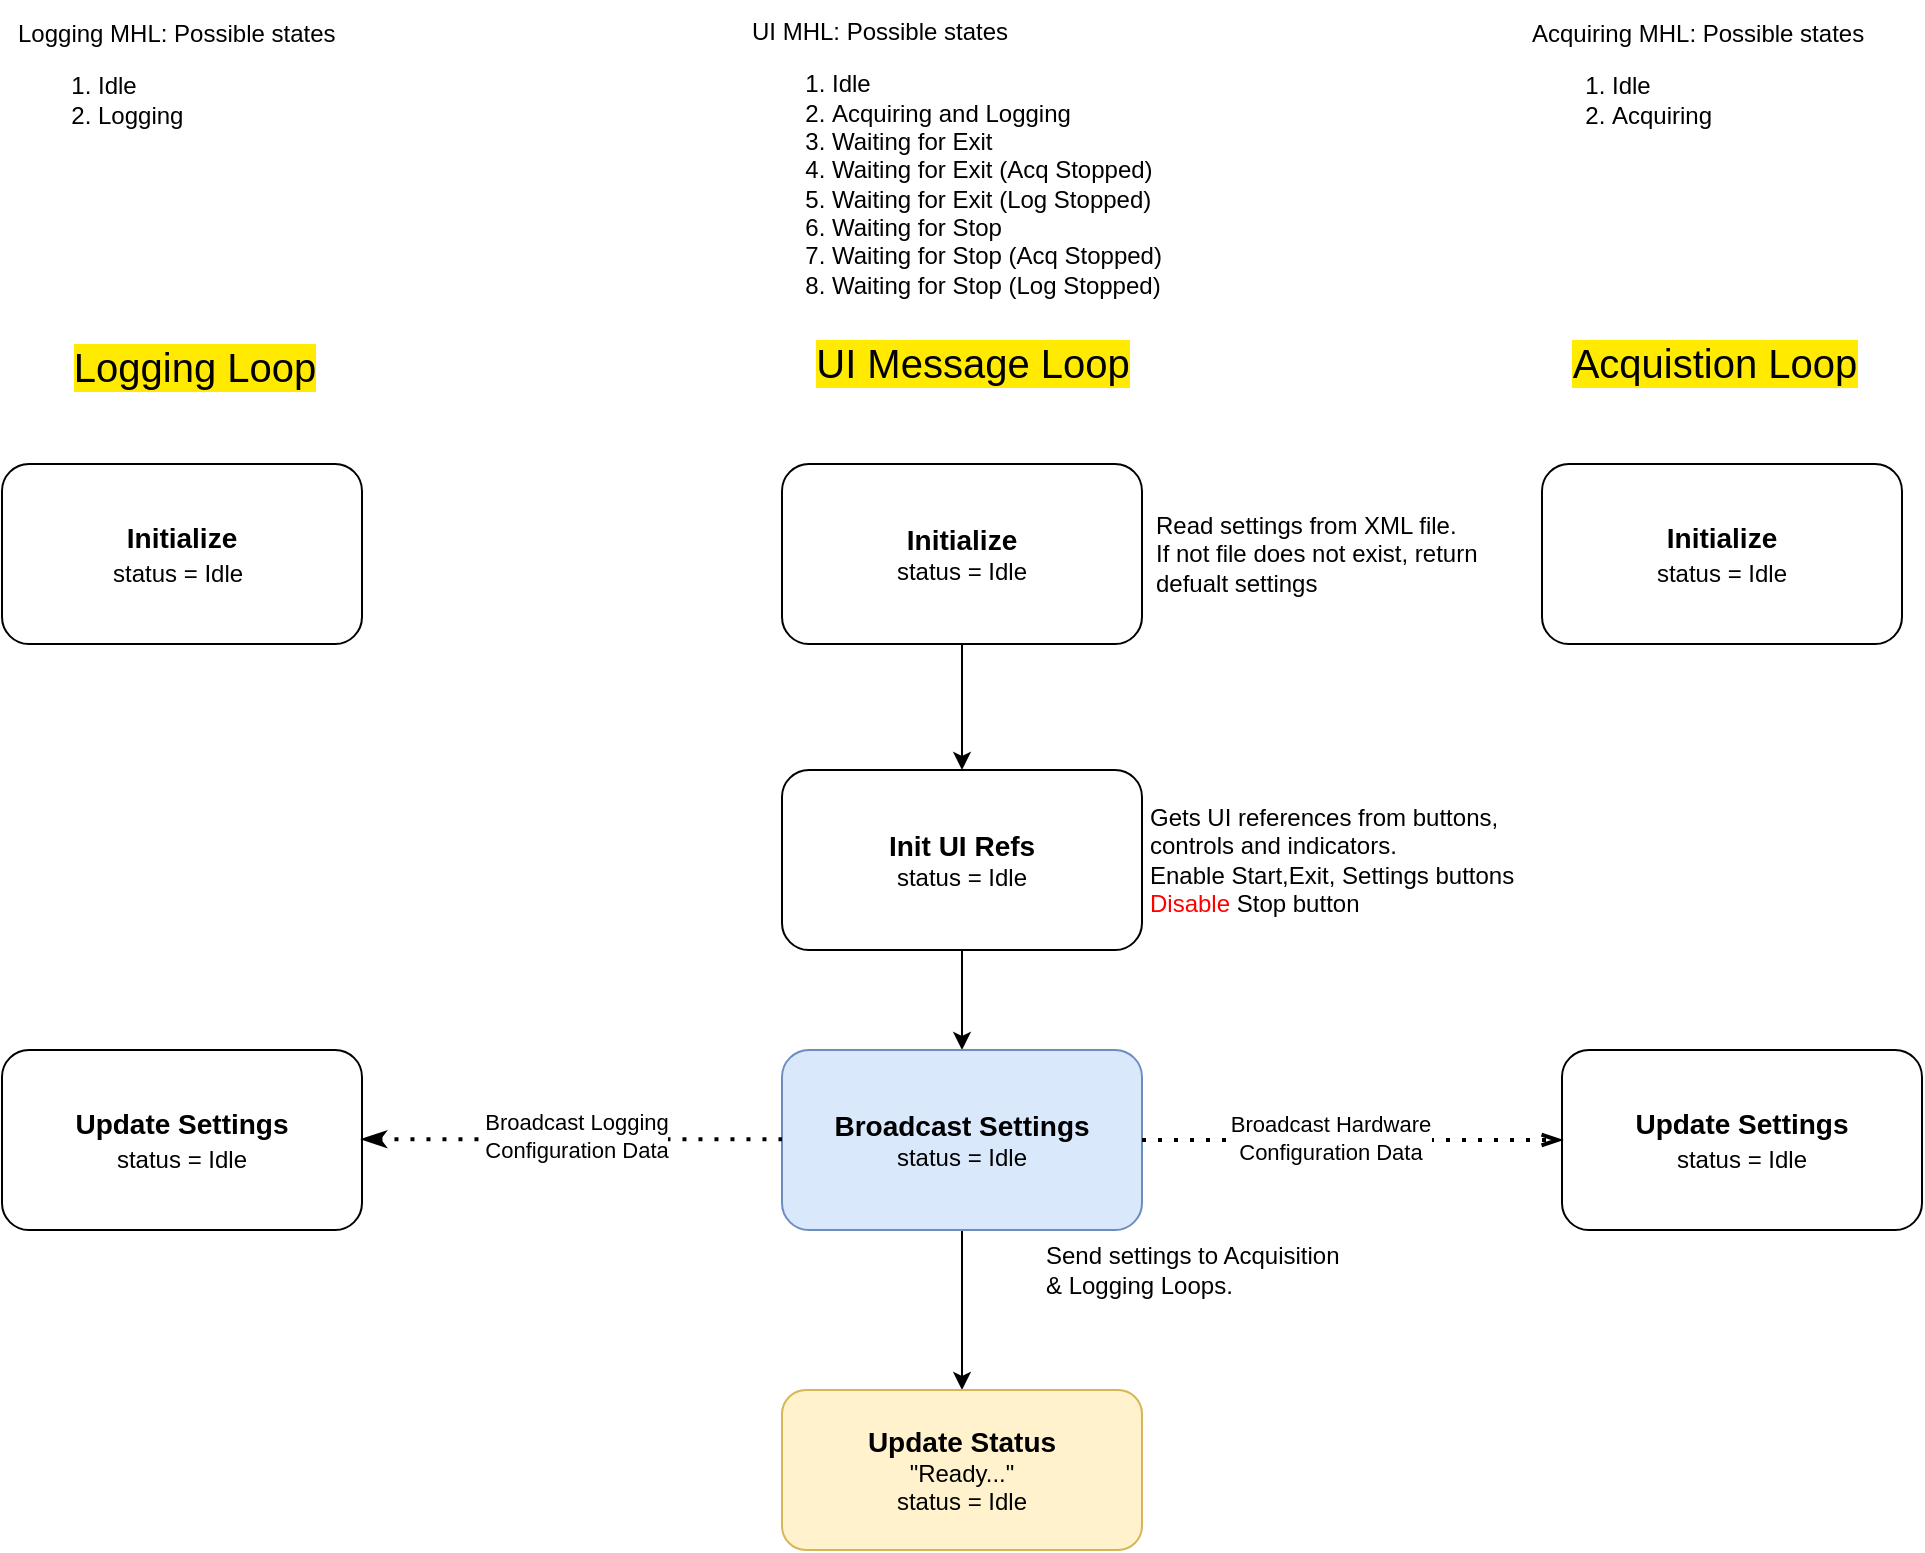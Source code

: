 <mxfile version="21.7.5" type="device" pages="5">
  <diagram id="C5RBs43oDa-KdzZeNtuy" name="Page 01">
    <mxGraphModel dx="3442" dy="2997" grid="1" gridSize="5" guides="1" tooltips="1" connect="1" arrows="1" fold="1" page="1" pageScale="1" pageWidth="1169" pageHeight="827" math="0" shadow="0">
      <root>
        <mxCell id="WIyWlLk6GJQsqaUBKTNV-0" />
        <mxCell id="WIyWlLk6GJQsqaUBKTNV-1" parent="WIyWlLk6GJQsqaUBKTNV-0" />
        <mxCell id="1oRLXJWAZkNwWkXzSEgh-3" style="edgeStyle=orthogonalEdgeStyle;rounded=0;orthogonalLoop=1;jettySize=auto;html=1;exitX=0.5;exitY=1;exitDx=0;exitDy=0;entryX=0.5;entryY=0;entryDx=0;entryDy=0;" parent="WIyWlLk6GJQsqaUBKTNV-1" source="WIyWlLk6GJQsqaUBKTNV-3" target="1oRLXJWAZkNwWkXzSEgh-1" edge="1">
          <mxGeometry relative="1" as="geometry" />
        </mxCell>
        <mxCell id="WIyWlLk6GJQsqaUBKTNV-3" value="&lt;div style=&quot;&quot;&gt;&lt;span style=&quot;background-color: initial;&quot;&gt;&lt;b&gt;&lt;font style=&quot;font-size: 14px;&quot;&gt;Initialize&lt;/font&gt;&lt;/b&gt;&lt;/span&gt;&lt;/div&gt;&lt;div style=&quot;&quot;&gt;&lt;span style=&quot;background-color: initial;&quot;&gt;status = Idle&lt;/span&gt;&lt;/div&gt;" style="rounded=1;whiteSpace=wrap;html=1;fontSize=12;glass=0;strokeWidth=1;shadow=0;align=center;" parent="WIyWlLk6GJQsqaUBKTNV-1" vertex="1">
          <mxGeometry x="-1840" y="-2223" width="180" height="90" as="geometry" />
        </mxCell>
        <mxCell id="1oRLXJWAZkNwWkXzSEgh-0" value="UI Message Loop" style="text;html=1;align=center;verticalAlign=middle;resizable=0;points=[];autosize=1;strokeColor=none;fillColor=none;fontStyle=0;labelBackgroundColor=#ffea00;fontSize=20;" parent="WIyWlLk6GJQsqaUBKTNV-1" vertex="1">
          <mxGeometry x="-1835" y="-2294" width="180" height="40" as="geometry" />
        </mxCell>
        <mxCell id="1oRLXJWAZkNwWkXzSEgh-4" style="edgeStyle=orthogonalEdgeStyle;rounded=0;orthogonalLoop=1;jettySize=auto;html=1;exitX=0.5;exitY=1;exitDx=0;exitDy=0;entryX=0.5;entryY=0;entryDx=0;entryDy=0;" parent="WIyWlLk6GJQsqaUBKTNV-1" source="1oRLXJWAZkNwWkXzSEgh-1" target="1oRLXJWAZkNwWkXzSEgh-2" edge="1">
          <mxGeometry relative="1" as="geometry" />
        </mxCell>
        <mxCell id="1oRLXJWAZkNwWkXzSEgh-1" value="&lt;b&gt;&lt;font style=&quot;font-size: 14px;&quot;&gt;Init UI Refs&lt;/font&gt;&lt;/b&gt;&lt;br&gt;status = Idle" style="rounded=1;whiteSpace=wrap;html=1;" parent="WIyWlLk6GJQsqaUBKTNV-1" vertex="1">
          <mxGeometry x="-1840" y="-2070" width="180" height="90" as="geometry" />
        </mxCell>
        <mxCell id="uEtpt4iqBrEO8YLCOElS-1" style="rounded=0;orthogonalLoop=1;jettySize=auto;html=1;exitX=0.5;exitY=1;exitDx=0;exitDy=0;entryX=0.5;entryY=0;entryDx=0;entryDy=0;" parent="WIyWlLk6GJQsqaUBKTNV-1" source="1oRLXJWAZkNwWkXzSEgh-2" target="uEtpt4iqBrEO8YLCOElS-0" edge="1">
          <mxGeometry relative="1" as="geometry" />
        </mxCell>
        <mxCell id="1oRLXJWAZkNwWkXzSEgh-2" value="&lt;b&gt;&lt;font style=&quot;font-size: 14px;&quot;&gt;Broadcast Settings&lt;/font&gt;&lt;/b&gt;&lt;br&gt;status = Idle" style="rounded=1;whiteSpace=wrap;html=1;fillColor=#dae8fc;strokeColor=#6c8ebf;" parent="WIyWlLk6GJQsqaUBKTNV-1" vertex="1">
          <mxGeometry x="-1840" y="-1930" width="180" height="90" as="geometry" />
        </mxCell>
        <mxCell id="1oRLXJWAZkNwWkXzSEgh-5" value="Read settings from XML file.&lt;br&gt;If not file does not exist, return&lt;br&gt;defualt settings" style="text;html=1;align=left;verticalAlign=middle;resizable=0;points=[];autosize=1;strokeColor=none;fillColor=none;" parent="WIyWlLk6GJQsqaUBKTNV-1" vertex="1">
          <mxGeometry x="-1655" y="-2208" width="180" height="60" as="geometry" />
        </mxCell>
        <mxCell id="1oRLXJWAZkNwWkXzSEgh-6" value="Gets UI references from buttons,&lt;br&gt;controls and indicators.&lt;br&gt;Enable Start,Exit, Settings buttons&lt;br&gt;&lt;font color=&quot;#ff0000&quot;&gt;Disable&lt;/font&gt; Stop button" style="text;html=1;align=left;verticalAlign=middle;resizable=0;points=[];autosize=1;strokeColor=none;fillColor=none;" parent="WIyWlLk6GJQsqaUBKTNV-1" vertex="1">
          <mxGeometry x="-1658" y="-2062.5" width="205" height="75" as="geometry" />
        </mxCell>
        <mxCell id="1oRLXJWAZkNwWkXzSEgh-7" value="Send settings to Acquisition &lt;br&gt;&amp;amp; Logging Loops.&lt;br&gt;" style="text;html=1;align=left;verticalAlign=middle;resizable=0;points=[];autosize=1;strokeColor=none;fillColor=none;" parent="WIyWlLk6GJQsqaUBKTNV-1" vertex="1">
          <mxGeometry x="-1710" y="-1840" width="170" height="40" as="geometry" />
        </mxCell>
        <mxCell id="1oRLXJWAZkNwWkXzSEgh-8" value="&lt;div style=&quot;&quot;&gt;&lt;span style=&quot;background-color: initial;&quot;&gt;&lt;b&gt;&lt;font style=&quot;font-size: 14px;&quot;&gt;Initialize&lt;/font&gt;&lt;/b&gt;&lt;/span&gt;&lt;/div&gt;&lt;div style=&quot;&quot;&gt;status = Idle&lt;span style=&quot;background-color: initial;&quot;&gt;&lt;b&gt;&lt;font style=&quot;font-size: 14px;&quot;&gt;&lt;br&gt;&lt;/font&gt;&lt;/b&gt;&lt;/span&gt;&lt;/div&gt;" style="rounded=1;whiteSpace=wrap;html=1;fontSize=12;glass=0;strokeWidth=1;shadow=0;align=center;" parent="WIyWlLk6GJQsqaUBKTNV-1" vertex="1">
          <mxGeometry x="-1460" y="-2223" width="180" height="90" as="geometry" />
        </mxCell>
        <mxCell id="1oRLXJWAZkNwWkXzSEgh-9" value="Acquistion Loop" style="text;html=1;align=center;verticalAlign=middle;resizable=0;points=[];autosize=1;strokeColor=none;fillColor=none;fontStyle=0;labelBackgroundColor=#ffea00;fontSize=20;" parent="WIyWlLk6GJQsqaUBKTNV-1" vertex="1">
          <mxGeometry x="-1457" y="-2294" width="165" height="40" as="geometry" />
        </mxCell>
        <mxCell id="1oRLXJWAZkNwWkXzSEgh-10" value="Logging Loop" style="text;html=1;align=center;verticalAlign=middle;resizable=0;points=[];autosize=1;strokeColor=none;fillColor=none;fontStyle=0;labelBackgroundColor=#ffea00;fontSize=20;" parent="WIyWlLk6GJQsqaUBKTNV-1" vertex="1">
          <mxGeometry x="-2204" y="-2292" width="140" height="40" as="geometry" />
        </mxCell>
        <mxCell id="1oRLXJWAZkNwWkXzSEgh-11" value="&lt;div style=&quot;&quot;&gt;&lt;span style=&quot;background-color: initial;&quot;&gt;&lt;b&gt;&lt;font style=&quot;font-size: 14px;&quot;&gt;Initialize&lt;/font&gt;&lt;/b&gt;&lt;/span&gt;&lt;/div&gt;&lt;div style=&quot;&quot;&gt;&lt;font style=&quot;font-size: 12px;&quot;&gt;status&amp;nbsp;&lt;/font&gt;&lt;font style=&quot;background-color: initial;&quot;&gt;= Idle&lt;/font&gt;&lt;font style=&quot;background-color: initial; font-size: 14px;&quot;&gt;&amp;nbsp;&lt;/font&gt;&lt;/div&gt;" style="rounded=1;whiteSpace=wrap;html=1;fontSize=12;glass=0;strokeWidth=1;shadow=0;align=center;" parent="WIyWlLk6GJQsqaUBKTNV-1" vertex="1">
          <mxGeometry x="-2230" y="-2223" width="180" height="90" as="geometry" />
        </mxCell>
        <mxCell id="1oRLXJWAZkNwWkXzSEgh-12" value="&lt;div style=&quot;&quot;&gt;&lt;span style=&quot;background-color: initial;&quot;&gt;&lt;b&gt;&lt;font style=&quot;font-size: 14px;&quot;&gt;Update Settings&lt;/font&gt;&lt;/b&gt;&lt;/span&gt;&lt;/div&gt;&lt;div style=&quot;&quot;&gt;status = Idle&lt;span style=&quot;background-color: initial;&quot;&gt;&lt;b&gt;&lt;font style=&quot;font-size: 14px;&quot;&gt;&lt;br&gt;&lt;/font&gt;&lt;/b&gt;&lt;/span&gt;&lt;/div&gt;" style="rounded=1;whiteSpace=wrap;html=1;fontSize=12;glass=0;strokeWidth=1;shadow=0;align=center;" parent="WIyWlLk6GJQsqaUBKTNV-1" vertex="1">
          <mxGeometry x="-1450" y="-1930" width="180" height="90" as="geometry" />
        </mxCell>
        <mxCell id="1oRLXJWAZkNwWkXzSEgh-14" value="" style="endArrow=openThin;dashed=1;html=1;dashPattern=1 3;strokeWidth=2;rounded=0;exitX=1;exitY=0.5;exitDx=0;exitDy=0;entryX=0;entryY=0.5;entryDx=0;entryDy=0;startArrow=none;startFill=0;endFill=0;" parent="WIyWlLk6GJQsqaUBKTNV-1" source="1oRLXJWAZkNwWkXzSEgh-2" target="1oRLXJWAZkNwWkXzSEgh-12" edge="1">
          <mxGeometry width="50" height="50" relative="1" as="geometry">
            <mxPoint x="-1510" y="-1790" as="sourcePoint" />
            <mxPoint x="-1460" y="-1840" as="targetPoint" />
          </mxGeometry>
        </mxCell>
        <mxCell id="Ww2ZU0e_n7lnZu7jizdA-6" value="Broadcast Hardware&lt;br&gt;Configuration Data" style="edgeLabel;html=1;align=center;verticalAlign=middle;resizable=0;points=[];" parent="1oRLXJWAZkNwWkXzSEgh-14" vertex="1" connectable="0">
          <mxGeometry x="-0.178" relative="1" as="geometry">
            <mxPoint x="7" y="-1" as="offset" />
          </mxGeometry>
        </mxCell>
        <mxCell id="1oRLXJWAZkNwWkXzSEgh-15" value="&lt;div style=&quot;&quot;&gt;&lt;span style=&quot;background-color: initial;&quot;&gt;&lt;b&gt;&lt;font style=&quot;font-size: 14px;&quot;&gt;Update Settings&lt;/font&gt;&lt;/b&gt;&lt;/span&gt;&lt;/div&gt;&lt;div style=&quot;&quot;&gt;status = Idle&lt;span style=&quot;background-color: initial;&quot;&gt;&lt;b&gt;&lt;font style=&quot;font-size: 14px;&quot;&gt;&lt;br&gt;&lt;/font&gt;&lt;/b&gt;&lt;/span&gt;&lt;/div&gt;" style="rounded=1;whiteSpace=wrap;html=1;fontSize=12;glass=0;strokeWidth=1;shadow=0;align=center;" parent="WIyWlLk6GJQsqaUBKTNV-1" vertex="1">
          <mxGeometry x="-2230" y="-1930" width="180" height="90" as="geometry" />
        </mxCell>
        <mxCell id="jigHAK9xBuuQlrlT-xIV-1" value="" style="endArrow=none;dashed=1;html=1;dashPattern=1 3;strokeWidth=2;rounded=0;exitX=1;exitY=0.5;exitDx=0;exitDy=0;entryX=0;entryY=0.5;entryDx=0;entryDy=0;startArrow=classicThin;startFill=1;endFill=0;" parent="WIyWlLk6GJQsqaUBKTNV-1" edge="1">
          <mxGeometry width="50" height="50" relative="1" as="geometry">
            <mxPoint x="-2050" y="-1885.43" as="sourcePoint" />
            <mxPoint x="-1840" y="-1885.43" as="targetPoint" />
          </mxGeometry>
        </mxCell>
        <mxCell id="Ww2ZU0e_n7lnZu7jizdA-7" value="Broadcast Logging&lt;br&gt;Configuration Data" style="edgeLabel;html=1;align=center;verticalAlign=middle;resizable=0;points=[];" parent="jigHAK9xBuuQlrlT-xIV-1" vertex="1" connectable="0">
          <mxGeometry x="0.042" y="2" relative="1" as="geometry">
            <mxPoint x="-3" as="offset" />
          </mxGeometry>
        </mxCell>
        <mxCell id="uEtpt4iqBrEO8YLCOElS-0" value="&lt;b&gt;&lt;font style=&quot;font-size: 14px;&quot;&gt;Update Status&lt;/font&gt;&lt;/b&gt;&lt;br&gt;&quot;Ready...&quot;&lt;br&gt;status = Idle" style="rounded=1;whiteSpace=wrap;html=1;fillColor=#fff2cc;strokeColor=#d6b656;" parent="WIyWlLk6GJQsqaUBKTNV-1" vertex="1">
          <mxGeometry x="-1840" y="-1760" width="180" height="80" as="geometry" />
        </mxCell>
        <mxCell id="eT-dHvlb4mc0tjw1Hitq-40" value="UI MHL:&amp;nbsp;Possible states&lt;br&gt;&lt;ol&gt;&lt;li&gt;&lt;span style=&quot;background-color: initial;&quot;&gt;Idle&lt;/span&gt;&lt;/li&gt;&lt;li&gt;&lt;span style=&quot;background-color: initial;&quot;&gt;Acquiring and Logging&lt;/span&gt;&lt;/li&gt;&lt;li&gt;&lt;span style=&quot;background-color: initial;&quot;&gt;Waiting for Exit&lt;/span&gt;&lt;/li&gt;&lt;li&gt;&lt;span style=&quot;background-color: initial;&quot;&gt;Waiting for Exit (Acq Stopped)&lt;/span&gt;&lt;/li&gt;&lt;li&gt;&lt;span style=&quot;background-color: initial;&quot;&gt;Waiting for Exit (Log Stopped)&lt;/span&gt;&lt;/li&gt;&lt;li&gt;&lt;span style=&quot;background-color: initial;&quot;&gt;Waiting for Stop&lt;/span&gt;&lt;/li&gt;&lt;li&gt;&lt;span style=&quot;background-color: initial;&quot;&gt;Waiting for Stop (Acq Stopped)&lt;/span&gt;&lt;/li&gt;&lt;li&gt;&lt;span style=&quot;background-color: initial;&quot;&gt;Waiting for Stop (Log Stopped)&lt;/span&gt;&lt;/li&gt;&lt;/ol&gt;" style="text;html=1;align=left;verticalAlign=middle;resizable=0;points=[];autosize=1;strokeColor=none;fillColor=none;" parent="WIyWlLk6GJQsqaUBKTNV-1" vertex="1">
          <mxGeometry x="-1857.5" y="-2455" width="225" height="170" as="geometry" />
        </mxCell>
        <mxCell id="eT-dHvlb4mc0tjw1Hitq-41" value="Logging MHL:&amp;nbsp;Possible states&lt;br&gt;&lt;ol&gt;&lt;li&gt;&lt;span style=&quot;background-color: initial;&quot;&gt;Idle&lt;/span&gt;&lt;/li&gt;&lt;li&gt;&lt;span style=&quot;background-color: initial;&quot;&gt;Logging&lt;/span&gt;&lt;/li&gt;&lt;/ol&gt;" style="text;html=1;align=left;verticalAlign=middle;resizable=0;points=[];autosize=1;strokeColor=none;fillColor=none;" parent="WIyWlLk6GJQsqaUBKTNV-1" vertex="1">
          <mxGeometry x="-2224" y="-2455" width="180" height="85" as="geometry" />
        </mxCell>
        <mxCell id="eT-dHvlb4mc0tjw1Hitq-42" value="Acquiring MHL:&amp;nbsp;Possible states&lt;br&gt;&lt;ol&gt;&lt;li&gt;&lt;span style=&quot;background-color: initial;&quot;&gt;Idle&lt;/span&gt;&lt;/li&gt;&lt;li&gt;&lt;span style=&quot;background-color: initial;&quot;&gt;Acquiring&lt;/span&gt;&lt;/li&gt;&lt;/ol&gt;" style="text;html=1;align=left;verticalAlign=middle;resizable=0;points=[];autosize=1;strokeColor=none;fillColor=none;" parent="WIyWlLk6GJQsqaUBKTNV-1" vertex="1">
          <mxGeometry x="-1467" y="-2455" width="185" height="85" as="geometry" />
        </mxCell>
      </root>
    </mxGraphModel>
  </diagram>
  <diagram name="Page 02" id="9eXzRZYAMQfNqOz0NnWo">
    <mxGraphModel dx="3442" dy="2997" grid="1" gridSize="5" guides="1" tooltips="1" connect="1" arrows="1" fold="1" page="1" pageScale="1" pageWidth="1169" pageHeight="827" math="0" shadow="0">
      <root>
        <mxCell id="t2HMfTXnqI6WZrlrMI9I-0" />
        <mxCell id="t2HMfTXnqI6WZrlrMI9I-1" parent="t2HMfTXnqI6WZrlrMI9I-0" />
        <mxCell id="t2HMfTXnqI6WZrlrMI9I-4" value="UI Message Loop" style="text;html=1;align=center;verticalAlign=middle;resizable=0;points=[];autosize=1;strokeColor=none;fillColor=none;fontStyle=0;labelBackgroundColor=#ffea00;fontSize=20;" parent="t2HMfTXnqI6WZrlrMI9I-1" vertex="1">
          <mxGeometry x="-1835" y="-2294" width="180" height="40" as="geometry" />
        </mxCell>
        <mxCell id="t2HMfTXnqI6WZrlrMI9I-13" value="Acquistion Loop" style="text;html=1;align=center;verticalAlign=middle;resizable=0;points=[];autosize=1;strokeColor=none;fillColor=none;fontStyle=0;labelBackgroundColor=#ffea00;fontSize=20;" parent="t2HMfTXnqI6WZrlrMI9I-1" vertex="1">
          <mxGeometry x="-1457" y="-2294" width="165" height="40" as="geometry" />
        </mxCell>
        <mxCell id="t2HMfTXnqI6WZrlrMI9I-14" value="Logging Loop" style="text;html=1;align=center;verticalAlign=middle;resizable=0;points=[];autosize=1;strokeColor=none;fillColor=none;fontStyle=0;labelBackgroundColor=#ffea00;fontSize=20;" parent="t2HMfTXnqI6WZrlrMI9I-1" vertex="1">
          <mxGeometry x="-2204" y="-2292" width="140" height="40" as="geometry" />
        </mxCell>
        <mxCell id="t2HMfTXnqI6WZrlrMI9I-20" value="Press &lt;b&gt;Start &lt;/b&gt;button" style="shape=process;whiteSpace=wrap;html=1;backgroundOutline=1;fillColor=#ffff88;strokeColor=#36393d;" parent="t2HMfTXnqI6WZrlrMI9I-1" vertex="1">
          <mxGeometry x="-1803" y="-2154" width="100" height="30" as="geometry" />
        </mxCell>
        <mxCell id="t2HMfTXnqI6WZrlrMI9I-21" style="edgeStyle=orthogonalEdgeStyle;rounded=0;orthogonalLoop=1;jettySize=auto;html=1;exitX=0.5;exitY=1;exitDx=0;exitDy=0;entryX=0.5;entryY=0;entryDx=0;entryDy=0;" parent="t2HMfTXnqI6WZrlrMI9I-1" source="t2HMfTXnqI6WZrlrMI9I-22" target="t2HMfTXnqI6WZrlrMI9I-64" edge="1">
          <mxGeometry relative="1" as="geometry" />
        </mxCell>
        <mxCell id="t2HMfTXnqI6WZrlrMI9I-22" value="&lt;b&gt;&lt;font style=&quot;font-size: 14px;&quot;&gt;Start&lt;/font&gt;&lt;/b&gt;&lt;br&gt;status:&amp;nbsp;Acquiring &amp;amp; Logging" style="rounded=1;whiteSpace=wrap;html=1;" parent="t2HMfTXnqI6WZrlrMI9I-1" vertex="1">
          <mxGeometry x="-1843.05" y="-2079" width="180" height="80" as="geometry" />
        </mxCell>
        <mxCell id="t2HMfTXnqI6WZrlrMI9I-23" value="Enable: Stop button&lt;br&gt;&lt;font color=&quot;#ff0000&quot;&gt;Disable&lt;/font&gt;: Start, Exit, Settings buttons" style="text;html=1;align=left;verticalAlign=middle;resizable=0;points=[];autosize=1;strokeColor=none;fillColor=none;" parent="t2HMfTXnqI6WZrlrMI9I-1" vertex="1">
          <mxGeometry x="-1843.05" y="-2124" width="210" height="45" as="geometry" />
        </mxCell>
        <mxCell id="t2HMfTXnqI6WZrlrMI9I-24" style="edgeStyle=orthogonalEdgeStyle;rounded=0;orthogonalLoop=1;jettySize=auto;html=1;exitX=0.5;exitY=1;exitDx=0;exitDy=0;entryX=0.5;entryY=0;entryDx=0;entryDy=0;" parent="t2HMfTXnqI6WZrlrMI9I-1" source="t2HMfTXnqI6WZrlrMI9I-25" target="t2HMfTXnqI6WZrlrMI9I-36" edge="1">
          <mxGeometry relative="1" as="geometry" />
        </mxCell>
        <mxCell id="t2HMfTXnqI6WZrlrMI9I-25" value="&lt;b&gt;&lt;font style=&quot;font-size: 14px;&quot;&gt;Start&lt;br&gt;&lt;/font&gt;&lt;/b&gt;status: Idle&lt;b&gt;&lt;font style=&quot;font-size: 14px;&quot;&gt;&lt;br&gt;&lt;/font&gt;&lt;/b&gt;" style="rounded=1;whiteSpace=wrap;html=1;" parent="t2HMfTXnqI6WZrlrMI9I-1" vertex="1">
          <mxGeometry x="-1453.05" y="-2079" width="180" height="80" as="geometry" />
        </mxCell>
        <mxCell id="t2HMfTXnqI6WZrlrMI9I-26" style="edgeStyle=orthogonalEdgeStyle;rounded=0;orthogonalLoop=1;jettySize=auto;html=1;exitX=0.5;exitY=1;exitDx=0;exitDy=0;entryX=0.5;entryY=0;entryDx=0;entryDy=0;" parent="t2HMfTXnqI6WZrlrMI9I-1" source="t2HMfTXnqI6WZrlrMI9I-27" target="t2HMfTXnqI6WZrlrMI9I-38" edge="1">
          <mxGeometry relative="1" as="geometry" />
        </mxCell>
        <mxCell id="t2HMfTXnqI6WZrlrMI9I-27" value="&lt;b&gt;&lt;font style=&quot;font-size: 14px;&quot;&gt;Start&lt;br&gt;&lt;/font&gt;&lt;/b&gt;status: Idle&lt;b&gt;&lt;font style=&quot;font-size: 14px;&quot;&gt;&lt;br&gt;&lt;/font&gt;&lt;/b&gt;" style="rounded=1;whiteSpace=wrap;html=1;" parent="t2HMfTXnqI6WZrlrMI9I-1" vertex="1">
          <mxGeometry x="-2233.08" y="-2079" width="180" height="80" as="geometry" />
        </mxCell>
        <mxCell id="t2HMfTXnqI6WZrlrMI9I-28" value="" style="endArrow=openThin;dashed=1;html=1;dashPattern=1 3;strokeWidth=2;rounded=0;exitX=1;exitY=0.5;exitDx=0;exitDy=0;entryX=0;entryY=0.5;entryDx=0;entryDy=0;startArrow=none;startFill=0;endFill=0;" parent="t2HMfTXnqI6WZrlrMI9I-1" source="t2HMfTXnqI6WZrlrMI9I-22" target="t2HMfTXnqI6WZrlrMI9I-25" edge="1">
          <mxGeometry width="50" height="50" relative="1" as="geometry">
            <mxPoint x="-1673.08" y="-2107" as="sourcePoint" />
            <mxPoint x="-1463.08" y="-2107" as="targetPoint" />
          </mxGeometry>
        </mxCell>
        <mxCell id="t2HMfTXnqI6WZrlrMI9I-29" value="Start" style="edgeLabel;html=1;align=center;verticalAlign=middle;resizable=0;points=[];" parent="t2HMfTXnqI6WZrlrMI9I-28" vertex="1" connectable="0">
          <mxGeometry x="-0.137" y="-1" relative="1" as="geometry">
            <mxPoint x="4" y="-1" as="offset" />
          </mxGeometry>
        </mxCell>
        <mxCell id="t2HMfTXnqI6WZrlrMI9I-30" value="" style="endArrow=none;dashed=1;html=1;dashPattern=1 3;strokeWidth=2;rounded=0;exitX=1;exitY=0.5;exitDx=0;exitDy=0;entryX=0;entryY=0.5;entryDx=0;entryDy=0;startArrow=classicThin;startFill=1;endFill=0;" parent="t2HMfTXnqI6WZrlrMI9I-1" edge="1">
          <mxGeometry width="50" height="50" relative="1" as="geometry">
            <mxPoint x="-2053.08" y="-2037.43" as="sourcePoint" />
            <mxPoint x="-1843.08" y="-2037.43" as="targetPoint" />
          </mxGeometry>
        </mxCell>
        <mxCell id="t2HMfTXnqI6WZrlrMI9I-31" value="Start" style="edgeLabel;html=1;align=center;verticalAlign=middle;resizable=0;points=[];" parent="t2HMfTXnqI6WZrlrMI9I-30" vertex="1" connectable="0">
          <mxGeometry x="-0.001" y="2" relative="1" as="geometry">
            <mxPoint x="1" y="1" as="offset" />
          </mxGeometry>
        </mxCell>
        <mxCell id="t2HMfTXnqI6WZrlrMI9I-34" value="Event" style="text;html=1;strokeColor=none;fillColor=none;align=center;verticalAlign=middle;whiteSpace=wrap;rounded=0;" parent="t2HMfTXnqI6WZrlrMI9I-1" vertex="1">
          <mxGeometry x="-1813" y="-2174" width="50" height="20" as="geometry" />
        </mxCell>
        <mxCell id="t2HMfTXnqI6WZrlrMI9I-35" style="edgeStyle=orthogonalEdgeStyle;rounded=0;orthogonalLoop=1;jettySize=auto;html=1;exitX=0.5;exitY=1;exitDx=0;exitDy=0;" parent="t2HMfTXnqI6WZrlrMI9I-1" source="t2HMfTXnqI6WZrlrMI9I-36" edge="1">
          <mxGeometry relative="1" as="geometry">
            <mxPoint x="-1363.287" y="-1939" as="targetPoint" />
          </mxGeometry>
        </mxCell>
        <mxCell id="t2HMfTXnqI6WZrlrMI9I-36" value="&lt;b&gt;&lt;font style=&quot;font-size: 14px;&quot;&gt;Acquire&lt;br&gt;&lt;/font&gt;&lt;/b&gt;status: Acquiring&lt;b&gt;&lt;font style=&quot;font-size: 14px;&quot;&gt;&lt;br&gt;&lt;/font&gt;&lt;/b&gt;" style="rounded=1;whiteSpace=wrap;html=1;fillColor=#cdeb8b;strokeColor=#36393d;" parent="t2HMfTXnqI6WZrlrMI9I-1" vertex="1">
          <mxGeometry x="-1453.08" y="-1919" width="180" height="80" as="geometry" />
        </mxCell>
        <mxCell id="t2HMfTXnqI6WZrlrMI9I-37" style="edgeStyle=orthogonalEdgeStyle;rounded=0;orthogonalLoop=1;jettySize=auto;html=1;exitX=0.5;exitY=1;exitDx=0;exitDy=0;" parent="t2HMfTXnqI6WZrlrMI9I-1" source="t2HMfTXnqI6WZrlrMI9I-38" edge="1">
          <mxGeometry relative="1" as="geometry">
            <mxPoint x="-2143.05" y="-1939" as="targetPoint" />
            <Array as="points">
              <mxPoint x="-2143.05" y="-1819" />
              <mxPoint x="-2253.05" y="-1819" />
              <mxPoint x="-2253.05" y="-1939" />
            </Array>
          </mxGeometry>
        </mxCell>
        <mxCell id="t2HMfTXnqI6WZrlrMI9I-38" value="&lt;b&gt;&lt;font style=&quot;font-size: 14px;&quot;&gt;Log&lt;br&gt;&lt;/font&gt;&lt;/b&gt;status: Logging&lt;b&gt;&lt;font style=&quot;font-size: 14px;&quot;&gt;&lt;br&gt;&lt;/font&gt;&lt;/b&gt;" style="rounded=1;whiteSpace=wrap;html=1;fillColor=#cdeb8b;strokeColor=#36393d;" parent="t2HMfTXnqI6WZrlrMI9I-1" vertex="1">
          <mxGeometry x="-2233.05" y="-1919" width="180" height="80" as="geometry" />
        </mxCell>
        <mxCell id="t2HMfTXnqI6WZrlrMI9I-64" value="&lt;b&gt;&lt;font style=&quot;font-size: 14px;&quot;&gt;Update Status&lt;/font&gt;&lt;/b&gt;&lt;br&gt;&quot;Acquiring and Logging&quot;&lt;br&gt;status:&amp;nbsp;Acquiring &amp;amp; Logging" style="rounded=1;whiteSpace=wrap;html=1;fillColor=#fff2cc;strokeColor=#d6b656;" parent="t2HMfTXnqI6WZrlrMI9I-1" vertex="1">
          <mxGeometry x="-1843.05" y="-1919" width="180" height="80" as="geometry" />
        </mxCell>
        <mxCell id="t2HMfTXnqI6WZrlrMI9I-67" value="" style="verticalLabelPosition=bottom;verticalAlign=top;html=1;shape=mxgraph.basic.acute_triangle;dx=0.5;rotation=90;fillColor=#60a917;fontColor=#ffffff;strokeColor=#2D7600;" parent="t2HMfTXnqI6WZrlrMI9I-1" vertex="1">
          <mxGeometry x="-2077.99" y="-1908" width="17" height="16" as="geometry" />
        </mxCell>
        <mxCell id="t2HMfTXnqI6WZrlrMI9I-69" value="" style="verticalLabelPosition=bottom;verticalAlign=top;html=1;shape=mxgraph.basic.acute_triangle;dx=0.5;rotation=90;fillColor=#60a917;fontColor=#ffffff;strokeColor=#2D7600;" parent="t2HMfTXnqI6WZrlrMI9I-1" vertex="1">
          <mxGeometry x="-1298.02" y="-1910" width="17" height="16" as="geometry" />
        </mxCell>
        <mxCell id="t2HMfTXnqI6WZrlrMI9I-73" value="The system is already acquiring,&lt;br&gt;&lt;font color=&quot;#ff0000&quot;&gt;ignore&lt;/font&gt; the &quot;Start&quot; message." style="text;html=1;align=left;verticalAlign=middle;resizable=0;points=[];autosize=1;strokeColor=none;fillColor=none;" parent="t2HMfTXnqI6WZrlrMI9I-1" vertex="1">
          <mxGeometry x="-1543.03" y="-2124" width="195" height="45" as="geometry" />
        </mxCell>
        <mxCell id="t2HMfTXnqI6WZrlrMI9I-74" value="The system is already logging,&lt;br&gt;&lt;font color=&quot;#ff0000&quot;&gt;ignore&lt;/font&gt; the &quot;Start&quot; message." style="text;html=1;align=left;verticalAlign=middle;resizable=0;points=[];autosize=1;strokeColor=none;fillColor=none;" parent="t2HMfTXnqI6WZrlrMI9I-1" vertex="1">
          <mxGeometry x="-2318" y="-2124" width="185" height="45" as="geometry" />
        </mxCell>
        <mxCell id="t2HMfTXnqI6WZrlrMI9I-75" value="If the system is idle, &lt;br&gt;start logging." style="text;html=1;align=left;verticalAlign=middle;resizable=0;points=[];autosize=1;strokeColor=none;fillColor=none;" parent="t2HMfTXnqI6WZrlrMI9I-1" vertex="1">
          <mxGeometry x="-2123" y="-2124" width="125" height="45" as="geometry" />
        </mxCell>
        <mxCell id="t2HMfTXnqI6WZrlrMI9I-76" value="If the system is idle, &lt;br&gt;start the acquisition." style="text;html=1;align=left;verticalAlign=middle;resizable=0;points=[];autosize=1;strokeColor=none;fillColor=none;" parent="t2HMfTXnqI6WZrlrMI9I-1" vertex="1">
          <mxGeometry x="-1345.58" y="-2124" width="130" height="45" as="geometry" />
        </mxCell>
        <mxCell id="t2HMfTXnqI6WZrlrMI9I-77" value="Acquire more data while&lt;br&gt;&amp;nbsp;in the &quot;Acquiring&quot; state." style="text;html=1;align=left;verticalAlign=middle;resizable=0;points=[];autosize=1;strokeColor=none;fillColor=none;" parent="t2HMfTXnqI6WZrlrMI9I-1" vertex="1">
          <mxGeometry x="-1338" y="-1819" width="150" height="45" as="geometry" />
        </mxCell>
        <mxCell id="t2HMfTXnqI6WZrlrMI9I-78" value="&lt;font color=&quot;#ff0000&quot;&gt;Ignore&lt;/font&gt; &quot;Acquire&quot; messages &lt;br&gt;when the acquisition is Idle." style="text;html=1;align=left;verticalAlign=middle;resizable=0;points=[];autosize=1;strokeColor=none;fillColor=none;" parent="t2HMfTXnqI6WZrlrMI9I-1" vertex="1">
          <mxGeometry x="-1528.03" y="-1819" width="170" height="45" as="geometry" />
        </mxCell>
        <mxCell id="t2HMfTXnqI6WZrlrMI9I-79" value="Log more data while&lt;br&gt;&amp;nbsp;in the &quot;Acquiring&quot; state." style="text;html=1;align=left;verticalAlign=middle;resizable=0;points=[];autosize=1;strokeColor=none;fillColor=none;" parent="t2HMfTXnqI6WZrlrMI9I-1" vertex="1">
          <mxGeometry x="-2293" y="-1819" width="150" height="45" as="geometry" />
        </mxCell>
        <mxCell id="t2HMfTXnqI6WZrlrMI9I-80" value="&lt;font color=&quot;#ff0000&quot;&gt;Ignore&lt;/font&gt; &quot;Log&quot; messages &lt;br&gt;when the logging is Idle." style="text;html=1;align=left;verticalAlign=middle;resizable=0;points=[];autosize=1;strokeColor=none;fillColor=none;" parent="t2HMfTXnqI6WZrlrMI9I-1" vertex="1">
          <mxGeometry x="-2128" y="-1819" width="150" height="45" as="geometry" />
        </mxCell>
        <mxCell id="t2HMfTXnqI6WZrlrMI9I-83" value="UI MHL:&amp;nbsp;Possible states&lt;br&gt;&lt;ol&gt;&lt;li&gt;&lt;span style=&quot;background-color: initial;&quot;&gt;Idle&lt;/span&gt;&lt;/li&gt;&lt;li&gt;&lt;span style=&quot;background-color: initial;&quot;&gt;Acquiring and Logging&lt;/span&gt;&lt;/li&gt;&lt;li&gt;&lt;span style=&quot;background-color: initial;&quot;&gt;Waiting for Exit&lt;/span&gt;&lt;/li&gt;&lt;li&gt;&lt;span style=&quot;background-color: initial;&quot;&gt;Waiting for Exit (Acq Stopped)&lt;/span&gt;&lt;/li&gt;&lt;li&gt;&lt;span style=&quot;background-color: initial;&quot;&gt;Waiting for Exit (Log Stopped)&lt;/span&gt;&lt;/li&gt;&lt;li&gt;&lt;span style=&quot;background-color: initial;&quot;&gt;Waiting for Stop&lt;/span&gt;&lt;/li&gt;&lt;li&gt;&lt;span style=&quot;background-color: initial;&quot;&gt;Waiting for Stop (Acq Stopped)&lt;/span&gt;&lt;/li&gt;&lt;li&gt;&lt;span style=&quot;background-color: initial;&quot;&gt;Waiting for Stop (Log Stopped)&lt;/span&gt;&lt;/li&gt;&lt;/ol&gt;" style="text;html=1;align=left;verticalAlign=middle;resizable=0;points=[];autosize=1;strokeColor=none;fillColor=none;" parent="t2HMfTXnqI6WZrlrMI9I-1" vertex="1">
          <mxGeometry x="-1857.5" y="-2455" width="225" height="170" as="geometry" />
        </mxCell>
        <mxCell id="t2HMfTXnqI6WZrlrMI9I-84" value="Logging MHL:&amp;nbsp;Possible states&lt;br&gt;&lt;ol&gt;&lt;li&gt;&lt;span style=&quot;background-color: initial;&quot;&gt;Idle&lt;/span&gt;&lt;/li&gt;&lt;li&gt;&lt;span style=&quot;background-color: initial;&quot;&gt;Logging&lt;/span&gt;&lt;/li&gt;&lt;/ol&gt;" style="text;html=1;align=left;verticalAlign=middle;resizable=0;points=[];autosize=1;strokeColor=none;fillColor=none;" parent="t2HMfTXnqI6WZrlrMI9I-1" vertex="1">
          <mxGeometry x="-2224" y="-2455" width="180" height="85" as="geometry" />
        </mxCell>
        <mxCell id="t2HMfTXnqI6WZrlrMI9I-85" value="Acquiring MHL:&amp;nbsp;Possible states&lt;br&gt;&lt;ol&gt;&lt;li&gt;&lt;span style=&quot;background-color: initial;&quot;&gt;Idle&lt;/span&gt;&lt;/li&gt;&lt;li&gt;&lt;span style=&quot;background-color: initial;&quot;&gt;Acquiring&lt;/span&gt;&lt;/li&gt;&lt;/ol&gt;" style="text;html=1;align=left;verticalAlign=middle;resizable=0;points=[];autosize=1;strokeColor=none;fillColor=none;" parent="t2HMfTXnqI6WZrlrMI9I-1" vertex="1">
          <mxGeometry x="-1467" y="-2455" width="185" height="85" as="geometry" />
        </mxCell>
      </root>
    </mxGraphModel>
  </diagram>
  <diagram name="Page 03-a" id="e-nS6pn1VZMRHvxFMMdC">
    <mxGraphModel dx="3442" dy="2997" grid="1" gridSize="5" guides="1" tooltips="1" connect="1" arrows="1" fold="1" page="1" pageScale="1" pageWidth="1169" pageHeight="827" math="0" shadow="0">
      <root>
        <mxCell id="2R3qr1XrcOYRCPs-vfpU-0" />
        <mxCell id="2R3qr1XrcOYRCPs-vfpU-1" parent="2R3qr1XrcOYRCPs-vfpU-0" />
        <mxCell id="2R3qr1XrcOYRCPs-vfpU-2" value="UI Message Loop" style="text;html=1;align=center;verticalAlign=middle;resizable=0;points=[];autosize=1;strokeColor=none;fillColor=none;fontStyle=0;labelBackgroundColor=#ffea00;fontSize=20;" parent="2R3qr1XrcOYRCPs-vfpU-1" vertex="1">
          <mxGeometry x="-1837.28" y="-2435" width="180" height="40" as="geometry" />
        </mxCell>
        <mxCell id="2R3qr1XrcOYRCPs-vfpU-3" value="Acquistion Loop" style="text;html=1;align=center;verticalAlign=middle;resizable=0;points=[];autosize=1;strokeColor=none;fillColor=none;fontStyle=0;labelBackgroundColor=#ffea00;fontSize=20;" parent="2R3qr1XrcOYRCPs-vfpU-1" vertex="1">
          <mxGeometry x="-1459.28" y="-2435" width="165" height="40" as="geometry" />
        </mxCell>
        <mxCell id="2R3qr1XrcOYRCPs-vfpU-4" value="Logging Loop" style="text;html=1;align=center;verticalAlign=middle;resizable=0;points=[];autosize=1;strokeColor=none;fillColor=none;fontStyle=0;labelBackgroundColor=#ffea00;fontSize=20;" parent="2R3qr1XrcOYRCPs-vfpU-1" vertex="1">
          <mxGeometry x="-2206.28" y="-2433" width="140" height="40" as="geometry" />
        </mxCell>
        <mxCell id="2R3qr1XrcOYRCPs-vfpU-22" value="Press&amp;nbsp;&lt;b&gt;Stop&lt;/b&gt;&amp;nbsp;&lt;br&gt;button" style="shape=process;whiteSpace=wrap;html=1;backgroundOutline=1;fillColor=#ffff88;strokeColor=#36393d;" parent="2R3qr1XrcOYRCPs-vfpU-1" vertex="1">
          <mxGeometry x="-1798.5" y="-2341" width="100" height="30" as="geometry" />
        </mxCell>
        <mxCell id="2R3qr1XrcOYRCPs-vfpU-23" value="&lt;b&gt;&lt;font style=&quot;font-size: 14px;&quot;&gt;Stop&lt;/font&gt;&lt;/b&gt;&lt;br&gt;status:&amp;nbsp;Waiting for Stop" style="rounded=1;whiteSpace=wrap;html=1;" parent="2R3qr1XrcOYRCPs-vfpU-1" vertex="1">
          <mxGeometry x="-1838.53" y="-2263" width="180" height="80" as="geometry" />
        </mxCell>
        <mxCell id="2R3qr1XrcOYRCPs-vfpU-24" value="Enable:Start, Exit, Settings buttons&lt;br&gt;&lt;font color=&quot;#ff0000&quot;&gt;Disable&lt;/font&gt;: Stop button" style="text;html=1;align=left;verticalAlign=middle;resizable=0;points=[];autosize=1;strokeColor=none;fillColor=none;" parent="2R3qr1XrcOYRCPs-vfpU-1" vertex="1">
          <mxGeometry x="-1838.53" y="-2308.5" width="205" height="45" as="geometry" />
        </mxCell>
        <mxCell id="2R3qr1XrcOYRCPs-vfpU-25" style="rounded=0;orthogonalLoop=1;jettySize=auto;html=1;exitX=0;exitY=1;exitDx=0;exitDy=0;entryX=1;entryY=0;entryDx=0;entryDy=0;dashed=1;dashPattern=1 4;strokeWidth=2;" parent="2R3qr1XrcOYRCPs-vfpU-1" source="2R3qr1XrcOYRCPs-vfpU-27" target="2R3qr1XrcOYRCPs-vfpU-37" edge="1">
          <mxGeometry relative="1" as="geometry" />
        </mxCell>
        <mxCell id="2R3qr1XrcOYRCPs-vfpU-26" style="edgeStyle=orthogonalEdgeStyle;rounded=0;orthogonalLoop=1;jettySize=auto;html=1;exitX=0.5;exitY=1;exitDx=0;exitDy=0;entryX=0.5;entryY=0;entryDx=0;entryDy=0;" parent="2R3qr1XrcOYRCPs-vfpU-1" source="2R3qr1XrcOYRCPs-vfpU-27" target="2R3qr1XrcOYRCPs-vfpU-47" edge="1">
          <mxGeometry relative="1" as="geometry" />
        </mxCell>
        <mxCell id="2R3qr1XrcOYRCPs-vfpU-27" value="&lt;b&gt;&lt;font style=&quot;font-size: 14px;&quot;&gt;Stop&lt;br&gt;&lt;/font&gt;&lt;/b&gt;status: Idle&amp;nbsp;&lt;b&gt;&lt;font style=&quot;font-size: 14px;&quot;&gt;&lt;br&gt;&lt;/font&gt;&lt;/b&gt;" style="rounded=1;whiteSpace=wrap;html=1;" parent="2R3qr1XrcOYRCPs-vfpU-1" vertex="1">
          <mxGeometry x="-1448.53" y="-2263" width="180" height="80" as="geometry" />
        </mxCell>
        <mxCell id="2R3qr1XrcOYRCPs-vfpU-28" style="rounded=0;orthogonalLoop=1;jettySize=auto;html=1;exitX=1;exitY=1;exitDx=0;exitDy=0;entryX=0;entryY=0;entryDx=0;entryDy=0;dashed=1;dashPattern=1 4;strokeWidth=2;" parent="2R3qr1XrcOYRCPs-vfpU-1" source="2R3qr1XrcOYRCPs-vfpU-30" target="2R3qr1XrcOYRCPs-vfpU-38" edge="1">
          <mxGeometry relative="1" as="geometry" />
        </mxCell>
        <mxCell id="2R3qr1XrcOYRCPs-vfpU-29" style="edgeStyle=orthogonalEdgeStyle;rounded=0;orthogonalLoop=1;jettySize=auto;html=1;exitX=0.5;exitY=1;exitDx=0;exitDy=0;" parent="2R3qr1XrcOYRCPs-vfpU-1" source="2R3qr1XrcOYRCPs-vfpU-30" target="2R3qr1XrcOYRCPs-vfpU-48" edge="1">
          <mxGeometry relative="1" as="geometry" />
        </mxCell>
        <mxCell id="2R3qr1XrcOYRCPs-vfpU-30" value="&lt;b&gt;&lt;font style=&quot;font-size: 14px;&quot;&gt;Stop&lt;br&gt;&lt;/font&gt;&lt;/b&gt;status: Idle&lt;b&gt;&lt;font style=&quot;font-size: 14px;&quot;&gt;&lt;br&gt;&lt;/font&gt;&lt;/b&gt;" style="rounded=1;whiteSpace=wrap;html=1;" parent="2R3qr1XrcOYRCPs-vfpU-1" vertex="1">
          <mxGeometry x="-2228.53" y="-2263" width="180" height="80" as="geometry" />
        </mxCell>
        <mxCell id="2R3qr1XrcOYRCPs-vfpU-31" value="" style="endArrow=openThin;dashed=1;html=1;dashPattern=1 3;strokeWidth=2;rounded=0;exitX=1;exitY=0.5;exitDx=0;exitDy=0;entryX=0;entryY=0.5;entryDx=0;entryDy=0;startArrow=none;startFill=0;endFill=0;" parent="2R3qr1XrcOYRCPs-vfpU-1" source="2R3qr1XrcOYRCPs-vfpU-23" target="2R3qr1XrcOYRCPs-vfpU-27" edge="1">
          <mxGeometry width="50" height="50" relative="1" as="geometry">
            <mxPoint x="-1668.53" y="-2293" as="sourcePoint" />
            <mxPoint x="-1458.53" y="-2293" as="targetPoint" />
          </mxGeometry>
        </mxCell>
        <mxCell id="2R3qr1XrcOYRCPs-vfpU-32" value="Stop" style="edgeLabel;html=1;align=center;verticalAlign=middle;resizable=0;points=[];" parent="2R3qr1XrcOYRCPs-vfpU-31" vertex="1" connectable="0">
          <mxGeometry x="-0.131" relative="1" as="geometry">
            <mxPoint x="-1" y="-1" as="offset" />
          </mxGeometry>
        </mxCell>
        <mxCell id="2R3qr1XrcOYRCPs-vfpU-33" value="" style="endArrow=none;dashed=1;html=1;dashPattern=1 3;strokeWidth=2;rounded=0;exitX=1;exitY=0.5;exitDx=0;exitDy=0;entryX=0;entryY=0.5;entryDx=0;entryDy=0;startArrow=classicThin;startFill=1;endFill=0;" parent="2R3qr1XrcOYRCPs-vfpU-1" edge="1">
          <mxGeometry width="50" height="50" relative="1" as="geometry">
            <mxPoint x="-2048.53" y="-2223.43" as="sourcePoint" />
            <mxPoint x="-1838.53" y="-2223.43" as="targetPoint" />
          </mxGeometry>
        </mxCell>
        <mxCell id="2R3qr1XrcOYRCPs-vfpU-34" value="Stop" style="edgeLabel;html=1;align=center;verticalAlign=middle;resizable=0;points=[];" parent="2R3qr1XrcOYRCPs-vfpU-33" vertex="1" connectable="0">
          <mxGeometry x="0.053" relative="1" as="geometry">
            <mxPoint y="-1" as="offset" />
          </mxGeometry>
        </mxCell>
        <mxCell id="2R3qr1XrcOYRCPs-vfpU-35" value="Event" style="text;html=1;strokeColor=none;fillColor=none;align=center;verticalAlign=middle;whiteSpace=wrap;rounded=0;" parent="2R3qr1XrcOYRCPs-vfpU-1" vertex="1">
          <mxGeometry x="-1808.5" y="-2361" width="50" height="20" as="geometry" />
        </mxCell>
        <mxCell id="cg9HqVNkltEjdIky58Ju-0" style="edgeStyle=orthogonalEdgeStyle;rounded=0;orthogonalLoop=1;jettySize=auto;html=1;exitX=0.5;exitY=1;exitDx=0;exitDy=0;" parent="2R3qr1XrcOYRCPs-vfpU-1" source="2R3qr1XrcOYRCPs-vfpU-37" target="2R3qr1XrcOYRCPs-vfpU-44" edge="1">
          <mxGeometry relative="1" as="geometry" />
        </mxCell>
        <mxCell id="2R3qr1XrcOYRCPs-vfpU-37" value="&lt;b&gt;&lt;font style=&quot;font-size: 14px;&quot;&gt;Acquisition Stopped&lt;br&gt;&lt;/font&gt;&lt;/b&gt;status: &lt;br&gt;Waiting for Stop (Log Stopped)&lt;b&gt;&lt;font style=&quot;font-size: 14px;&quot;&gt;&lt;br&gt;&lt;/font&gt;&lt;/b&gt;" style="rounded=1;whiteSpace=wrap;html=1;" parent="2R3qr1XrcOYRCPs-vfpU-1" vertex="1">
          <mxGeometry x="-1837.28" y="-1941" width="180" height="80" as="geometry" />
        </mxCell>
        <mxCell id="2R3qr1XrcOYRCPs-vfpU-38" value="&lt;b&gt;&lt;font style=&quot;font-size: 14px;&quot;&gt;Logging Stopped&lt;br&gt;&lt;/font&gt;&lt;/b&gt;status: &lt;br&gt;Waiting for Stop (Log Stopped)&lt;b&gt;&lt;font style=&quot;font-size: 14px;&quot;&gt;&lt;br&gt;&lt;/font&gt;&lt;/b&gt;" style="rounded=1;whiteSpace=wrap;html=1;" parent="2R3qr1XrcOYRCPs-vfpU-1" vertex="1">
          <mxGeometry x="-1838.5" y="-2076" width="180" height="80" as="geometry" />
        </mxCell>
        <mxCell id="2R3qr1XrcOYRCPs-vfpU-44" value="&lt;b&gt;&lt;font style=&quot;font-size: 14px;&quot;&gt;Update Status&lt;/font&gt;&lt;/b&gt;&lt;br&gt;&quot;Ready...&quot;&lt;br&gt;status: Idle" style="rounded=1;whiteSpace=wrap;html=1;fillColor=#fff2cc;strokeColor=#d6b656;" parent="2R3qr1XrcOYRCPs-vfpU-1" vertex="1">
          <mxGeometry x="-1837.28" y="-1795" width="180" height="80" as="geometry" />
        </mxCell>
        <mxCell id="2R3qr1XrcOYRCPs-vfpU-47" value="&lt;b&gt;&lt;font style=&quot;font-size: 14px;&quot;&gt;Acquire&lt;br&gt;&lt;/font&gt;&lt;/b&gt;status: Idle&lt;b&gt;&lt;font style=&quot;font-size: 14px;&quot;&gt;&lt;br&gt;&lt;/font&gt;&lt;/b&gt;" style="rounded=1;whiteSpace=wrap;html=1;fillColor=#f8cecc;strokeColor=#b85450;" parent="2R3qr1XrcOYRCPs-vfpU-1" vertex="1">
          <mxGeometry x="-1448.56" y="-2076" width="180" height="80" as="geometry" />
        </mxCell>
        <mxCell id="2R3qr1XrcOYRCPs-vfpU-48" value="&lt;b&gt;&lt;font style=&quot;font-size: 14px;&quot;&gt;Log&lt;br&gt;&lt;/font&gt;&lt;/b&gt;status: Idle&lt;b&gt;&lt;font style=&quot;font-size: 14px;&quot;&gt;&lt;br&gt;&lt;/font&gt;&lt;/b&gt;" style="rounded=1;whiteSpace=wrap;html=1;fillColor=#f8cecc;strokeColor=#b85450;" parent="2R3qr1XrcOYRCPs-vfpU-1" vertex="1">
          <mxGeometry x="-2228.53" y="-2076" width="180" height="80" as="geometry" />
        </mxCell>
        <mxCell id="2R3qr1XrcOYRCPs-vfpU-50" value="" style="verticalLabelPosition=bottom;verticalAlign=top;html=1;shape=mxgraph.basic.rect;fillColor2=none;strokeWidth=1;size=20;indent=5;fixedWidth=0;fillColor=#FF0000;fontColor=#ffffff;strokeColor=#B20000;" parent="2R3qr1XrcOYRCPs-vfpU-1" vertex="1">
          <mxGeometry x="-2073.5" y="-2066" width="15.03" height="15" as="geometry" />
        </mxCell>
        <mxCell id="2R3qr1XrcOYRCPs-vfpU-52" value="" style="verticalLabelPosition=bottom;verticalAlign=top;html=1;shape=mxgraph.basic.rect;fillColor2=none;strokeWidth=1;size=20;indent=0;fixedWidth=0;fillColor=#FF0000;fontColor=#ffffff;strokeColor=#B20000;" parent="2R3qr1XrcOYRCPs-vfpU-1" vertex="1">
          <mxGeometry x="-1294.28" y="-2066" width="15.03" height="15" as="geometry" />
        </mxCell>
        <mxCell id="2R3qr1XrcOYRCPs-vfpU-53" value="If the system is acquiring, &lt;br&gt;stop the acquisition." style="text;html=1;align=left;verticalAlign=middle;resizable=0;points=[];autosize=1;strokeColor=none;fillColor=none;" parent="2R3qr1XrcOYRCPs-vfpU-1" vertex="1">
          <mxGeometry x="-1353.57" y="-2308.5" width="155" height="45" as="geometry" />
        </mxCell>
        <mxCell id="2R3qr1XrcOYRCPs-vfpU-54" value="The system is already Idle. &lt;br&gt;Ignore the &quot;Stop&quot; message." style="text;html=1;align=left;verticalAlign=middle;resizable=0;points=[];autosize=1;strokeColor=none;fillColor=none;" parent="2R3qr1XrcOYRCPs-vfpU-1" vertex="1">
          <mxGeometry x="-1513.5" y="-2308" width="165" height="45" as="geometry" />
        </mxCell>
        <mxCell id="2R3qr1XrcOYRCPs-vfpU-63" value="If the system is logging, &lt;br&gt;stop logging." style="text;html=1;align=left;verticalAlign=middle;resizable=0;points=[];autosize=1;strokeColor=none;fillColor=none;" parent="2R3qr1XrcOYRCPs-vfpU-1" vertex="1">
          <mxGeometry x="-2136.04" y="-2308.5" width="145" height="45" as="geometry" />
        </mxCell>
        <mxCell id="2R3qr1XrcOYRCPs-vfpU-64" value="The system is already Idle. &lt;br&gt;Ignore the &quot;Stop&quot; message." style="text;html=1;align=left;verticalAlign=middle;resizable=0;points=[];autosize=1;strokeColor=none;fillColor=none;" parent="2R3qr1XrcOYRCPs-vfpU-1" vertex="1">
          <mxGeometry x="-2296" y="-2308" width="165" height="45" as="geometry" />
        </mxCell>
      </root>
    </mxGraphModel>
  </diagram>
  <diagram name="Page 03-b" id="JAUYoyPv7yp0PonovYir">
    <mxGraphModel dx="3442" dy="2997" grid="1" gridSize="5" guides="1" tooltips="1" connect="1" arrows="1" fold="1" page="1" pageScale="1" pageWidth="1169" pageHeight="827" math="0" shadow="0">
      <root>
        <mxCell id="-G3FfFVB3lQMEeATOB7--0" />
        <mxCell id="-G3FfFVB3lQMEeATOB7--1" parent="-G3FfFVB3lQMEeATOB7--0" />
        <mxCell id="-G3FfFVB3lQMEeATOB7--2" value="UI Message Loop" style="text;html=1;align=center;verticalAlign=middle;resizable=0;points=[];autosize=1;strokeColor=none;fillColor=none;fontStyle=0;labelBackgroundColor=#ffea00;fontSize=20;" parent="-G3FfFVB3lQMEeATOB7--1" vertex="1">
          <mxGeometry x="-1837" y="-2435" width="180" height="40" as="geometry" />
        </mxCell>
        <mxCell id="-G3FfFVB3lQMEeATOB7--3" value="Acquistion Loop" style="text;html=1;align=center;verticalAlign=middle;resizable=0;points=[];autosize=1;strokeColor=none;fillColor=none;fontStyle=0;labelBackgroundColor=#ffea00;fontSize=20;" parent="-G3FfFVB3lQMEeATOB7--1" vertex="1">
          <mxGeometry x="-1459" y="-2435" width="165" height="40" as="geometry" />
        </mxCell>
        <mxCell id="-G3FfFVB3lQMEeATOB7--4" value="Logging Loop" style="text;html=1;align=center;verticalAlign=middle;resizable=0;points=[];autosize=1;strokeColor=none;fillColor=none;fontStyle=0;labelBackgroundColor=#ffea00;fontSize=20;" parent="-G3FfFVB3lQMEeATOB7--1" vertex="1">
          <mxGeometry x="-2206" y="-2433" width="140" height="40" as="geometry" />
        </mxCell>
        <mxCell id="-G3FfFVB3lQMEeATOB7--5" value="Press&amp;nbsp;&lt;b&gt;Stop&lt;/b&gt;&amp;nbsp;&lt;br&gt;button" style="shape=process;whiteSpace=wrap;html=1;backgroundOutline=1;fillColor=#ffff88;strokeColor=#36393d;" parent="-G3FfFVB3lQMEeATOB7--1" vertex="1">
          <mxGeometry x="-1798.22" y="-2341" width="100" height="30" as="geometry" />
        </mxCell>
        <mxCell id="-G3FfFVB3lQMEeATOB7--6" value="&lt;b&gt;&lt;font style=&quot;font-size: 14px;&quot;&gt;Stop&lt;/font&gt;&lt;/b&gt;&lt;br&gt;status:&amp;nbsp;Waiting for Stop" style="rounded=1;whiteSpace=wrap;html=1;" parent="-G3FfFVB3lQMEeATOB7--1" vertex="1">
          <mxGeometry x="-1838.25" y="-2263" width="180" height="80" as="geometry" />
        </mxCell>
        <mxCell id="-G3FfFVB3lQMEeATOB7--7" value="Enable:Start, Exit, Settings buttons&lt;br&gt;&lt;font color=&quot;#ff0000&quot;&gt;Disable&lt;/font&gt;: Stop button" style="text;html=1;align=left;verticalAlign=middle;resizable=0;points=[];autosize=1;strokeColor=none;fillColor=none;" parent="-G3FfFVB3lQMEeATOB7--1" vertex="1">
          <mxGeometry x="-1838.25" y="-2308.5" width="205" height="45" as="geometry" />
        </mxCell>
        <mxCell id="-G3FfFVB3lQMEeATOB7--8" style="rounded=0;orthogonalLoop=1;jettySize=auto;html=1;exitX=0;exitY=1;exitDx=0;exitDy=0;entryX=1;entryY=0;entryDx=0;entryDy=0;dashed=1;dashPattern=1 4;strokeWidth=2;" parent="-G3FfFVB3lQMEeATOB7--1" source="-G3FfFVB3lQMEeATOB7--10" target="-G3FfFVB3lQMEeATOB7--20" edge="1">
          <mxGeometry relative="1" as="geometry" />
        </mxCell>
        <mxCell id="-G3FfFVB3lQMEeATOB7--9" style="edgeStyle=orthogonalEdgeStyle;rounded=0;orthogonalLoop=1;jettySize=auto;html=1;exitX=0.5;exitY=1;exitDx=0;exitDy=0;entryX=0.5;entryY=0;entryDx=0;entryDy=0;" parent="-G3FfFVB3lQMEeATOB7--1" source="-G3FfFVB3lQMEeATOB7--10" target="-G3FfFVB3lQMEeATOB7--24" edge="1">
          <mxGeometry relative="1" as="geometry" />
        </mxCell>
        <mxCell id="-G3FfFVB3lQMEeATOB7--10" value="&lt;b&gt;&lt;font style=&quot;font-size: 14px;&quot;&gt;Stop&lt;br&gt;&lt;/font&gt;&lt;/b&gt;status: Idle&amp;nbsp;&lt;b&gt;&lt;font style=&quot;font-size: 14px;&quot;&gt;&lt;br&gt;&lt;/font&gt;&lt;/b&gt;" style="rounded=1;whiteSpace=wrap;html=1;" parent="-G3FfFVB3lQMEeATOB7--1" vertex="1">
          <mxGeometry x="-1448.25" y="-2263" width="180" height="80" as="geometry" />
        </mxCell>
        <mxCell id="-G3FfFVB3lQMEeATOB7--11" style="rounded=0;orthogonalLoop=1;jettySize=auto;html=1;exitX=1;exitY=1;exitDx=0;exitDy=0;entryX=0;entryY=0;entryDx=0;entryDy=0;dashed=1;dashPattern=1 4;strokeWidth=2;" parent="-G3FfFVB3lQMEeATOB7--1" source="-G3FfFVB3lQMEeATOB7--13" target="-G3FfFVB3lQMEeATOB7--21" edge="1">
          <mxGeometry relative="1" as="geometry" />
        </mxCell>
        <mxCell id="-G3FfFVB3lQMEeATOB7--12" style="edgeStyle=orthogonalEdgeStyle;rounded=0;orthogonalLoop=1;jettySize=auto;html=1;exitX=0.5;exitY=1;exitDx=0;exitDy=0;" parent="-G3FfFVB3lQMEeATOB7--1" source="-G3FfFVB3lQMEeATOB7--13" target="-G3FfFVB3lQMEeATOB7--25" edge="1">
          <mxGeometry relative="1" as="geometry" />
        </mxCell>
        <mxCell id="-G3FfFVB3lQMEeATOB7--13" value="&lt;b&gt;&lt;font style=&quot;font-size: 14px;&quot;&gt;Stop&lt;br&gt;&lt;/font&gt;&lt;/b&gt;status: Idle&lt;b&gt;&lt;font style=&quot;font-size: 14px;&quot;&gt;&lt;br&gt;&lt;/font&gt;&lt;/b&gt;" style="rounded=1;whiteSpace=wrap;html=1;" parent="-G3FfFVB3lQMEeATOB7--1" vertex="1">
          <mxGeometry x="-2228.25" y="-2263" width="180" height="80" as="geometry" />
        </mxCell>
        <mxCell id="-G3FfFVB3lQMEeATOB7--14" value="" style="endArrow=openThin;dashed=1;html=1;dashPattern=1 3;strokeWidth=2;rounded=0;exitX=1;exitY=0.5;exitDx=0;exitDy=0;entryX=0;entryY=0.5;entryDx=0;entryDy=0;startArrow=none;startFill=0;endFill=0;" parent="-G3FfFVB3lQMEeATOB7--1" source="-G3FfFVB3lQMEeATOB7--6" target="-G3FfFVB3lQMEeATOB7--10" edge="1">
          <mxGeometry width="50" height="50" relative="1" as="geometry">
            <mxPoint x="-1668.25" y="-2293" as="sourcePoint" />
            <mxPoint x="-1458.25" y="-2293" as="targetPoint" />
          </mxGeometry>
        </mxCell>
        <mxCell id="-G3FfFVB3lQMEeATOB7--15" value="Stop" style="edgeLabel;html=1;align=center;verticalAlign=middle;resizable=0;points=[];" parent="-G3FfFVB3lQMEeATOB7--14" vertex="1" connectable="0">
          <mxGeometry x="-0.131" relative="1" as="geometry">
            <mxPoint x="-1" y="-1" as="offset" />
          </mxGeometry>
        </mxCell>
        <mxCell id="-G3FfFVB3lQMEeATOB7--16" value="" style="endArrow=none;dashed=1;html=1;dashPattern=1 3;strokeWidth=2;rounded=0;exitX=1;exitY=0.5;exitDx=0;exitDy=0;entryX=0;entryY=0.5;entryDx=0;entryDy=0;startArrow=classicThin;startFill=1;endFill=0;" parent="-G3FfFVB3lQMEeATOB7--1" edge="1">
          <mxGeometry width="50" height="50" relative="1" as="geometry">
            <mxPoint x="-2048.25" y="-2223.43" as="sourcePoint" />
            <mxPoint x="-1838.25" y="-2223.43" as="targetPoint" />
          </mxGeometry>
        </mxCell>
        <mxCell id="-G3FfFVB3lQMEeATOB7--17" value="Stop" style="edgeLabel;html=1;align=center;verticalAlign=middle;resizable=0;points=[];" parent="-G3FfFVB3lQMEeATOB7--16" vertex="1" connectable="0">
          <mxGeometry x="0.053" relative="1" as="geometry">
            <mxPoint y="-1" as="offset" />
          </mxGeometry>
        </mxCell>
        <mxCell id="-G3FfFVB3lQMEeATOB7--18" value="Event" style="text;html=1;strokeColor=none;fillColor=none;align=center;verticalAlign=middle;whiteSpace=wrap;rounded=0;" parent="-G3FfFVB3lQMEeATOB7--1" vertex="1">
          <mxGeometry x="-1808.22" y="-2361" width="50" height="20" as="geometry" />
        </mxCell>
        <mxCell id="-G3FfFVB3lQMEeATOB7--20" value="&lt;b&gt;&lt;font style=&quot;font-size: 14px;&quot;&gt;Acquisition Stopped&lt;br&gt;&lt;/font&gt;&lt;/b&gt;status: &lt;br&gt;Waiting for Stop (Acq Stopped)&lt;b&gt;&lt;font style=&quot;font-size: 14px;&quot;&gt;&lt;br&gt;&lt;/font&gt;&lt;/b&gt;" style="rounded=1;whiteSpace=wrap;html=1;" parent="-G3FfFVB3lQMEeATOB7--1" vertex="1">
          <mxGeometry x="-1838.22" y="-2076" width="180" height="80" as="geometry" />
        </mxCell>
        <mxCell id="-G3FfFVB3lQMEeATOB7--21" value="&lt;b&gt;&lt;font style=&quot;font-size: 14px;&quot;&gt;Logging Stopped&lt;br&gt;&lt;/font&gt;&lt;/b&gt;status: &lt;br&gt;Waiting for Stop (Acq Stopped)&lt;b&gt;&lt;font style=&quot;font-size: 14px;&quot;&gt;&lt;br&gt;&lt;/font&gt;&lt;/b&gt;" style="rounded=1;whiteSpace=wrap;html=1;" parent="-G3FfFVB3lQMEeATOB7--1" vertex="1">
          <mxGeometry x="-1837" y="-1941" width="180" height="80" as="geometry" />
        </mxCell>
        <mxCell id="-G3FfFVB3lQMEeATOB7--22" value="&lt;b&gt;&lt;font style=&quot;font-size: 14px;&quot;&gt;Update Status&lt;/font&gt;&lt;/b&gt;&lt;br&gt;&quot;Ready...&quot;&lt;br&gt;status: Idle" style="rounded=1;whiteSpace=wrap;html=1;fillColor=#fff2cc;strokeColor=#d6b656;" parent="-G3FfFVB3lQMEeATOB7--1" vertex="1">
          <mxGeometry x="-1837" y="-1795" width="180" height="80" as="geometry" />
        </mxCell>
        <mxCell id="-G3FfFVB3lQMEeATOB7--23" style="rounded=0;orthogonalLoop=1;jettySize=auto;html=1;exitX=0.5;exitY=1;exitDx=0;exitDy=0;entryX=0.5;entryY=0;entryDx=0;entryDy=0;" parent="-G3FfFVB3lQMEeATOB7--1" source="-G3FfFVB3lQMEeATOB7--21" target="-G3FfFVB3lQMEeATOB7--22" edge="1">
          <mxGeometry relative="1" as="geometry">
            <mxPoint x="-1728.22" y="-1996" as="targetPoint" />
          </mxGeometry>
        </mxCell>
        <mxCell id="-G3FfFVB3lQMEeATOB7--24" value="&lt;b&gt;&lt;font style=&quot;font-size: 14px;&quot;&gt;Acquire&lt;br&gt;&lt;/font&gt;&lt;/b&gt;status: Idle&lt;b&gt;&lt;font style=&quot;font-size: 14px;&quot;&gt;&lt;br&gt;&lt;/font&gt;&lt;/b&gt;" style="rounded=1;whiteSpace=wrap;html=1;fillColor=#f8cecc;strokeColor=#b85450;" parent="-G3FfFVB3lQMEeATOB7--1" vertex="1">
          <mxGeometry x="-1448.25" y="-2076" width="180" height="80" as="geometry" />
        </mxCell>
        <mxCell id="-G3FfFVB3lQMEeATOB7--25" value="&lt;b&gt;&lt;font style=&quot;font-size: 14px;&quot;&gt;Log&lt;br&gt;&lt;/font&gt;&lt;/b&gt;status: Idle&lt;b&gt;&lt;font style=&quot;font-size: 14px;&quot;&gt;&lt;br&gt;&lt;/font&gt;&lt;/b&gt;" style="rounded=1;whiteSpace=wrap;html=1;fillColor=#f8cecc;strokeColor=#b85450;" parent="-G3FfFVB3lQMEeATOB7--1" vertex="1">
          <mxGeometry x="-2228.25" y="-2076" width="180" height="80" as="geometry" />
        </mxCell>
        <mxCell id="-G3FfFVB3lQMEeATOB7--26" value="" style="verticalLabelPosition=bottom;verticalAlign=top;html=1;shape=mxgraph.basic.rect;fillColor2=none;strokeWidth=1;size=20;indent=5;fixedWidth=0;fillColor=#FF0000;fontColor=#ffffff;strokeColor=#B20000;" parent="-G3FfFVB3lQMEeATOB7--1" vertex="1">
          <mxGeometry x="-2073.22" y="-2066" width="15.03" height="15" as="geometry" />
        </mxCell>
        <mxCell id="-G3FfFVB3lQMEeATOB7--27" value="" style="verticalLabelPosition=bottom;verticalAlign=top;html=1;shape=mxgraph.basic.rect;fillColor2=none;strokeWidth=1;size=20;indent=0;fixedWidth=0;fillColor=#FF0000;fontColor=#ffffff;strokeColor=#B20000;" parent="-G3FfFVB3lQMEeATOB7--1" vertex="1">
          <mxGeometry x="-1294" y="-2067" width="15.03" height="15" as="geometry" />
        </mxCell>
        <mxCell id="-G3FfFVB3lQMEeATOB7--28" value="If the system is acquiring, &lt;br&gt;stop the acquisition." style="text;html=1;align=left;verticalAlign=middle;resizable=0;points=[];autosize=1;strokeColor=none;fillColor=none;" parent="-G3FfFVB3lQMEeATOB7--1" vertex="1">
          <mxGeometry x="-1353.29" y="-2308.5" width="155" height="45" as="geometry" />
        </mxCell>
        <mxCell id="-G3FfFVB3lQMEeATOB7--29" value="The system is already Idle. &lt;br&gt;Ignore the &quot;Stop&quot; message." style="text;html=1;align=left;verticalAlign=middle;resizable=0;points=[];autosize=1;strokeColor=none;fillColor=none;" parent="-G3FfFVB3lQMEeATOB7--1" vertex="1">
          <mxGeometry x="-1513.22" y="-2308" width="165" height="45" as="geometry" />
        </mxCell>
        <mxCell id="-G3FfFVB3lQMEeATOB7--30" value="If the system is logging, &lt;br&gt;stop logging." style="text;html=1;align=left;verticalAlign=middle;resizable=0;points=[];autosize=1;strokeColor=none;fillColor=none;" parent="-G3FfFVB3lQMEeATOB7--1" vertex="1">
          <mxGeometry x="-2135.76" y="-2308.5" width="145" height="45" as="geometry" />
        </mxCell>
        <mxCell id="-G3FfFVB3lQMEeATOB7--31" value="The system is already Idle. &lt;br&gt;Ignore the &quot;Stop&quot; message." style="text;html=1;align=left;verticalAlign=middle;resizable=0;points=[];autosize=1;strokeColor=none;fillColor=none;" parent="-G3FfFVB3lQMEeATOB7--1" vertex="1">
          <mxGeometry x="-2295.72" y="-2308" width="165" height="45" as="geometry" />
        </mxCell>
      </root>
    </mxGraphModel>
  </diagram>
  <diagram name="Page 04" id="yrsi92125DjNiFZBnNHP">
    <mxGraphModel dx="3442" dy="2997" grid="1" gridSize="5" guides="1" tooltips="1" connect="1" arrows="1" fold="1" page="1" pageScale="1" pageWidth="1169" pageHeight="827" math="0" shadow="0">
      <root>
        <mxCell id="q4NovlgVCPA8MdfTRquo-0" />
        <mxCell id="q4NovlgVCPA8MdfTRquo-1" parent="q4NovlgVCPA8MdfTRquo-0" />
        <mxCell id="q4NovlgVCPA8MdfTRquo-2" value="UI Message Loop" style="text;html=1;align=center;verticalAlign=middle;resizable=0;points=[];autosize=1;strokeColor=none;fillColor=none;fontStyle=0;labelBackgroundColor=#ffea00;fontSize=20;" parent="q4NovlgVCPA8MdfTRquo-1" vertex="1">
          <mxGeometry x="-1835" y="-2294" width="180" height="40" as="geometry" />
        </mxCell>
        <mxCell id="q4NovlgVCPA8MdfTRquo-3" value="Acquistion Loop" style="text;html=1;align=center;verticalAlign=middle;resizable=0;points=[];autosize=1;strokeColor=none;fillColor=none;fontStyle=0;labelBackgroundColor=#ffea00;fontSize=20;" parent="q4NovlgVCPA8MdfTRquo-1" vertex="1">
          <mxGeometry x="-1457" y="-2294" width="165" height="40" as="geometry" />
        </mxCell>
        <mxCell id="q4NovlgVCPA8MdfTRquo-4" value="Logging Loop" style="text;html=1;align=center;verticalAlign=middle;resizable=0;points=[];autosize=1;strokeColor=none;fillColor=none;fontStyle=0;labelBackgroundColor=#ffea00;fontSize=20;" parent="q4NovlgVCPA8MdfTRquo-1" vertex="1">
          <mxGeometry x="-2204" y="-2292" width="140" height="40" as="geometry" />
        </mxCell>
        <mxCell id="q4NovlgVCPA8MdfTRquo-39" value="Press&amp;nbsp;&lt;b&gt;Settings&lt;/b&gt;&lt;br&gt;button" style="shape=process;whiteSpace=wrap;html=1;backgroundOutline=1;fillColor=#ffff88;strokeColor=#36393d;" parent="q4NovlgVCPA8MdfTRquo-1" vertex="1">
          <mxGeometry x="-1804.97" y="-2225" width="110" height="35" as="geometry" />
        </mxCell>
        <mxCell id="q4NovlgVCPA8MdfTRquo-40" style="edgeStyle=orthogonalEdgeStyle;rounded=0;orthogonalLoop=1;jettySize=auto;html=1;exitX=0.5;exitY=1;exitDx=0;exitDy=0;entryX=0.5;entryY=0;entryDx=0;entryDy=0;entryPerimeter=0;" parent="q4NovlgVCPA8MdfTRquo-1" source="q4NovlgVCPA8MdfTRquo-41" target="q4NovlgVCPA8MdfTRquo-70" edge="1">
          <mxGeometry relative="1" as="geometry" />
        </mxCell>
        <mxCell id="q4NovlgVCPA8MdfTRquo-41" value="&lt;b&gt;&lt;font style=&quot;font-size: 14px;&quot;&gt;Launch Settings Dialog&lt;/font&gt;&lt;/b&gt;&lt;br&gt;UI state: Idle&lt;br&gt;Call&amp;nbsp;&lt;font style=&quot;border-color: var(--border-color);&quot; face=&quot;Lucida Console&quot;&gt;Settings Dialog.vi&lt;/font&gt;" style="rounded=1;whiteSpace=wrap;html=1;" parent="q4NovlgVCPA8MdfTRquo-1" vertex="1">
          <mxGeometry x="-1835" y="-2175" width="180" height="93" as="geometry" />
        </mxCell>
        <mxCell id="q4NovlgVCPA8MdfTRquo-42" value="Event" style="text;html=1;strokeColor=none;fillColor=none;align=center;verticalAlign=middle;whiteSpace=wrap;rounded=0;" parent="q4NovlgVCPA8MdfTRquo-1" vertex="1">
          <mxGeometry x="-1814.97" y="-2245" width="50" height="20" as="geometry" />
        </mxCell>
        <mxCell id="q4NovlgVCPA8MdfTRquo-43" value="Cancelled? &lt;br&gt;= False" style="text;html=1;align=left;verticalAlign=middle;resizable=0;points=[];autosize=1;strokeColor=none;fillColor=none;rotation=0;" parent="q4NovlgVCPA8MdfTRquo-1" vertex="1">
          <mxGeometry x="-1739.97" y="-1940" width="80" height="45" as="geometry" />
        </mxCell>
        <mxCell id="q4NovlgVCPA8MdfTRquo-65" value="UI MHL:&amp;nbsp;Possible states&lt;br&gt;&lt;ol&gt;&lt;li&gt;&lt;span style=&quot;background-color: initial;&quot;&gt;Idle&lt;/span&gt;&lt;/li&gt;&lt;li&gt;&lt;span style=&quot;background-color: initial;&quot;&gt;Acquiring and Logging&lt;/span&gt;&lt;/li&gt;&lt;li&gt;&lt;span style=&quot;background-color: initial;&quot;&gt;Waiting for Exit&lt;/span&gt;&lt;/li&gt;&lt;li&gt;&lt;span style=&quot;background-color: initial;&quot;&gt;Waiting for Exit (Acq Stopped)&lt;/span&gt;&lt;/li&gt;&lt;li&gt;&lt;span style=&quot;background-color: initial;&quot;&gt;Waiting for Exit (Log Stopped)&lt;/span&gt;&lt;/li&gt;&lt;li&gt;&lt;span style=&quot;background-color: initial;&quot;&gt;Waiting for Stop&lt;/span&gt;&lt;/li&gt;&lt;li&gt;&lt;span style=&quot;background-color: initial;&quot;&gt;Waiting for Stop (Acq Stopped)&lt;/span&gt;&lt;/li&gt;&lt;li&gt;&lt;span style=&quot;background-color: initial;&quot;&gt;Waiting for Stop (Log Stopped)&lt;/span&gt;&lt;/li&gt;&lt;/ol&gt;" style="text;html=1;align=left;verticalAlign=middle;resizable=0;points=[];autosize=1;strokeColor=none;fillColor=none;" parent="q4NovlgVCPA8MdfTRquo-1" vertex="1">
          <mxGeometry x="-1857.5" y="-2455" width="225" height="170" as="geometry" />
        </mxCell>
        <mxCell id="q4NovlgVCPA8MdfTRquo-66" value="Logging MHL:&amp;nbsp;Possible states&lt;br&gt;&lt;ol&gt;&lt;li&gt;&lt;span style=&quot;background-color: initial;&quot;&gt;Idle&lt;/span&gt;&lt;/li&gt;&lt;li&gt;&lt;span style=&quot;background-color: initial;&quot;&gt;Logging&lt;/span&gt;&lt;/li&gt;&lt;/ol&gt;" style="text;html=1;align=left;verticalAlign=middle;resizable=0;points=[];autosize=1;strokeColor=none;fillColor=none;" parent="q4NovlgVCPA8MdfTRquo-1" vertex="1">
          <mxGeometry x="-2224" y="-2455" width="180" height="85" as="geometry" />
        </mxCell>
        <mxCell id="q4NovlgVCPA8MdfTRquo-67" value="Acquiring MHL:&amp;nbsp;Possible states&lt;br&gt;&lt;ol&gt;&lt;li&gt;&lt;span style=&quot;background-color: initial;&quot;&gt;Idle&lt;/span&gt;&lt;/li&gt;&lt;li&gt;&lt;span style=&quot;background-color: initial;&quot;&gt;Acquiring&lt;/span&gt;&lt;/li&gt;&lt;/ol&gt;" style="text;html=1;align=left;verticalAlign=middle;resizable=0;points=[];autosize=1;strokeColor=none;fillColor=none;" parent="q4NovlgVCPA8MdfTRquo-1" vertex="1">
          <mxGeometry x="-1467" y="-2455" width="185" height="85" as="geometry" />
        </mxCell>
        <mxCell id="q4NovlgVCPA8MdfTRquo-68" style="edgeStyle=orthogonalEdgeStyle;rounded=0;orthogonalLoop=1;jettySize=auto;html=1;exitX=0.5;exitY=1;exitDx=0;exitDy=0;exitPerimeter=0;entryX=0.5;entryY=0;entryDx=0;entryDy=0;" parent="q4NovlgVCPA8MdfTRquo-1" source="q4NovlgVCPA8MdfTRquo-70" target="q4NovlgVCPA8MdfTRquo-72" edge="1">
          <mxGeometry relative="1" as="geometry" />
        </mxCell>
        <mxCell id="q4NovlgVCPA8MdfTRquo-69" style="edgeStyle=orthogonalEdgeStyle;rounded=0;orthogonalLoop=1;jettySize=auto;html=1;exitX=0;exitY=0.5;exitDx=0;exitDy=0;exitPerimeter=0;" parent="q4NovlgVCPA8MdfTRquo-1" source="q4NovlgVCPA8MdfTRquo-70" edge="1">
          <mxGeometry relative="1" as="geometry">
            <mxPoint x="-1745" y="-1790" as="targetPoint" />
            <Array as="points">
              <mxPoint x="-1860" y="-1995" />
              <mxPoint x="-1860" y="-1790" />
              <mxPoint x="-1745" y="-1790" />
            </Array>
          </mxGeometry>
        </mxCell>
        <mxCell id="q4NovlgVCPA8MdfTRquo-70" value="Settings &lt;br&gt;changed?" style="strokeWidth=2;html=1;shape=mxgraph.flowchart.decision;whiteSpace=wrap;" parent="q4NovlgVCPA8MdfTRquo-1" vertex="1">
          <mxGeometry x="-1795.02" y="-2045" width="100" height="100" as="geometry" />
        </mxCell>
        <mxCell id="q4NovlgVCPA8MdfTRquo-71" style="edgeStyle=orthogonalEdgeStyle;rounded=0;orthogonalLoop=1;jettySize=auto;html=1;exitX=0.5;exitY=1;exitDx=0;exitDy=0;entryX=0.5;entryY=0;entryDx=0;entryDy=0;entryPerimeter=0;" parent="q4NovlgVCPA8MdfTRquo-1" source="q4NovlgVCPA8MdfTRquo-72" target="q4NovlgVCPA8MdfTRquo-74" edge="1">
          <mxGeometry relative="1" as="geometry" />
        </mxCell>
        <mxCell id="q4NovlgVCPA8MdfTRquo-72" value="&lt;font style=&quot;font-size: 14px;&quot;&gt;&lt;b&gt;Boradcast Settings&lt;/b&gt;&lt;br&gt;status: Idle&lt;br&gt;&lt;/font&gt;" style="rounded=1;whiteSpace=wrap;html=1;fillColor=#cce5ff;strokeColor=#36393d;" parent="q4NovlgVCPA8MdfTRquo-1" vertex="1">
          <mxGeometry x="-1835.02" y="-1890" width="180" height="80" as="geometry" />
        </mxCell>
        <mxCell id="q4NovlgVCPA8MdfTRquo-73" value="Yes" style="text;html=1;align=center;verticalAlign=middle;resizable=0;points=[];autosize=1;strokeColor=none;fillColor=none;" parent="q4NovlgVCPA8MdfTRquo-1" vertex="1">
          <mxGeometry x="-1784.97" y="-1955" width="40" height="30" as="geometry" />
        </mxCell>
        <mxCell id="q4NovlgVCPA8MdfTRquo-74" value="" style="strokeWidth=2;html=1;shape=mxgraph.flowchart.start_2;whiteSpace=wrap;" parent="q4NovlgVCPA8MdfTRquo-1" vertex="1">
          <mxGeometry x="-1765.02" y="-1761" width="40" height="40" as="geometry" />
        </mxCell>
        <mxCell id="q4NovlgVCPA8MdfTRquo-75" value="No" style="text;html=1;align=center;verticalAlign=middle;resizable=0;points=[];autosize=1;strokeColor=none;fillColor=none;" parent="q4NovlgVCPA8MdfTRquo-1" vertex="1">
          <mxGeometry x="-1824.97" y="-2020" width="35" height="30" as="geometry" />
        </mxCell>
        <mxCell id="q4NovlgVCPA8MdfTRquo-76" value="Cancelled? = True" style="text;html=1;align=left;verticalAlign=middle;resizable=0;points=[];autosize=1;strokeColor=none;fillColor=none;rotation=-90;" parent="q4NovlgVCPA8MdfTRquo-1" vertex="1">
          <mxGeometry x="-1934.97" y="-1900" width="120" height="30" as="geometry" />
        </mxCell>
      </root>
    </mxGraphModel>
  </diagram>
</mxfile>
